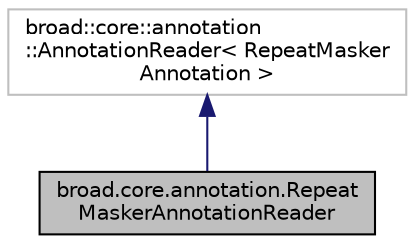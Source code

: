 digraph "broad.core.annotation.RepeatMaskerAnnotationReader"
{
  edge [fontname="Helvetica",fontsize="10",labelfontname="Helvetica",labelfontsize="10"];
  node [fontname="Helvetica",fontsize="10",shape=record];
  Node1 [label="broad.core.annotation.Repeat\lMaskerAnnotationReader",height=0.2,width=0.4,color="black", fillcolor="grey75", style="filled" fontcolor="black"];
  Node2 -> Node1 [dir="back",color="midnightblue",fontsize="10",style="solid",fontname="Helvetica"];
  Node2 [label="broad::core::annotation\l::AnnotationReader\< RepeatMasker\lAnnotation \>",height=0.2,width=0.4,color="grey75", fillcolor="white", style="filled"];
}
